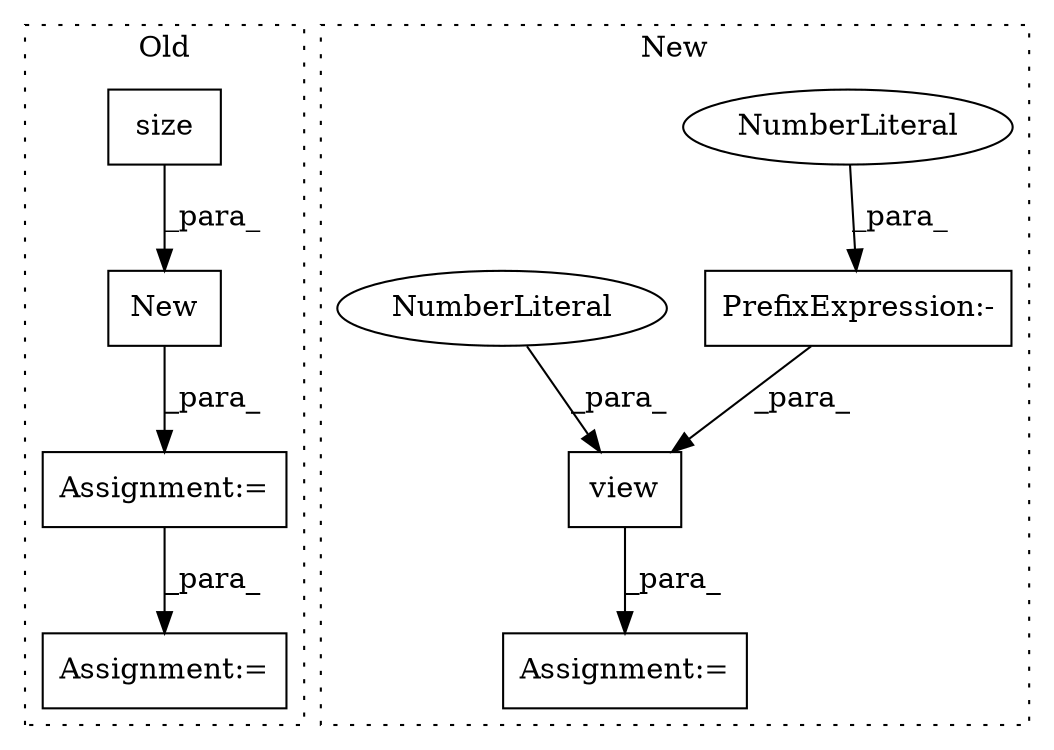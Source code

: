 digraph G {
subgraph cluster0 {
1 [label="New" a="32" s="2887,2904" l="4,1" shape="box"];
6 [label="Assignment:=" a="7" s="2880" l="1" shape="box"];
7 [label="Assignment:=" a="7" s="2927" l="1" shape="box"];
9 [label="size" a="32" s="2897,2903" l="5,1" shape="box"];
label = "Old";
style="dotted";
}
subgraph cluster1 {
2 [label="view" a="32" s="2666,2675" l="5,1" shape="box"];
3 [label="PrefixExpression:-" a="38" s="2671" l="1" shape="box"];
4 [label="NumberLiteral" a="34" s="2672" l="1" shape="ellipse"];
5 [label="Assignment:=" a="7" s="2659" l="1" shape="box"];
8 [label="NumberLiteral" a="34" s="2674" l="1" shape="ellipse"];
label = "New";
style="dotted";
}
1 -> 6 [label="_para_"];
2 -> 5 [label="_para_"];
3 -> 2 [label="_para_"];
4 -> 3 [label="_para_"];
6 -> 7 [label="_para_"];
8 -> 2 [label="_para_"];
9 -> 1 [label="_para_"];
}